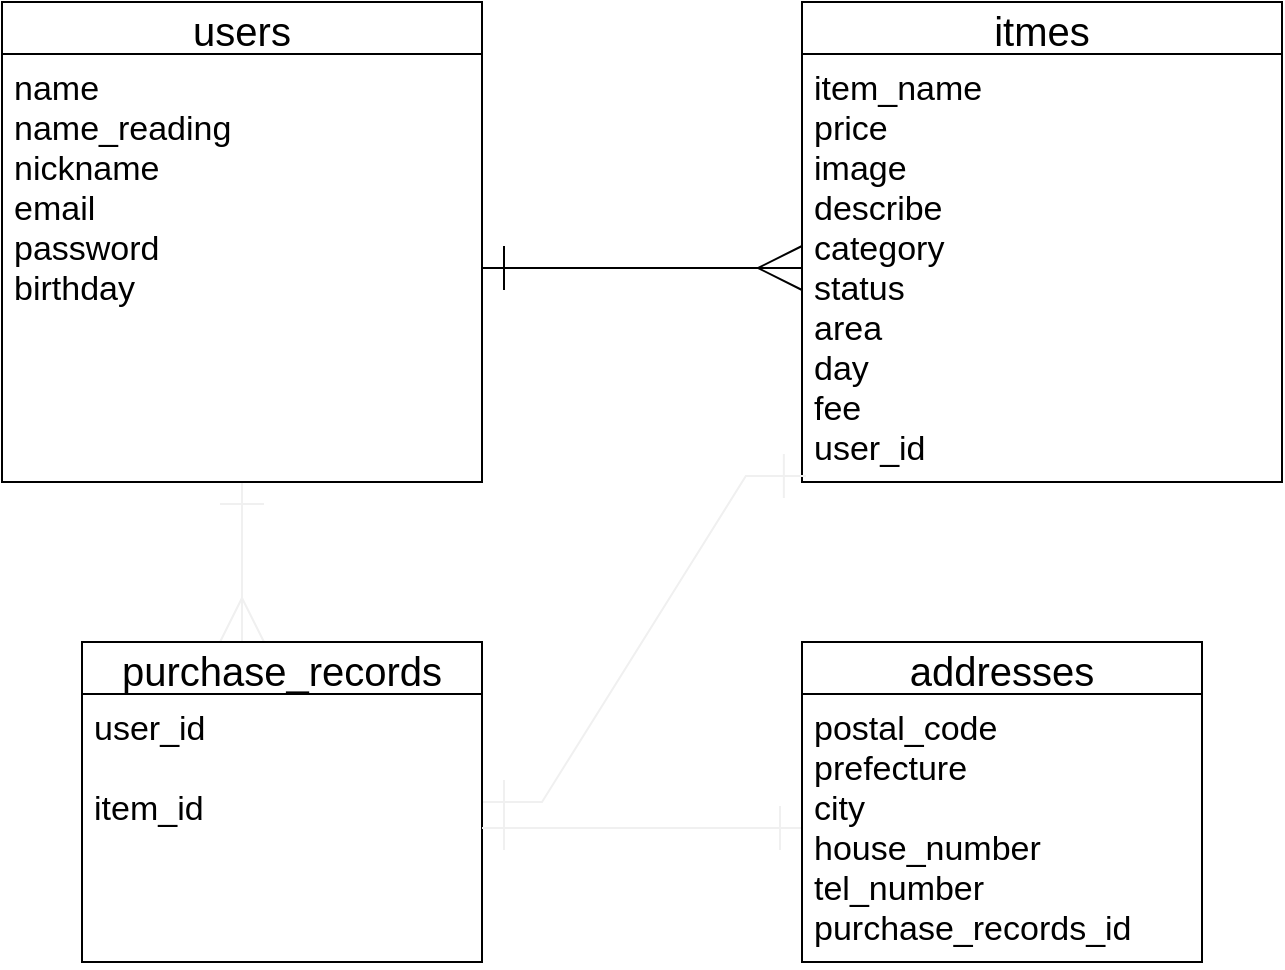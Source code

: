 <mxfile version="13.6.5">
    <diagram id="LzLwIEQKmzcZvtZww3rR" name="ページ1">
        <mxGraphModel dx="728" dy="680" grid="1" gridSize="10" guides="1" tooltips="1" connect="1" arrows="1" fold="1" page="1" pageScale="1" pageWidth="827" pageHeight="1169" math="0" shadow="0">
            <root>
                <mxCell id="0"/>
                <mxCell id="1" parent="0"/>
                <mxCell id="32" style="edgeStyle=orthogonalEdgeStyle;rounded=0;orthogonalLoop=1;jettySize=auto;html=1;entryX=0.4;entryY=0;entryDx=0;entryDy=0;entryPerimeter=0;startArrow=ERone;startFill=0;startSize=20;sourcePerimeterSpacing=0;endArrow=ERmany;endFill=0;endSize=20;targetPerimeterSpacing=0;strokeColor=#f0f0f0;fontSize=20;" parent="1" source="24" target="10" edge="1">
                    <mxGeometry relative="1" as="geometry"/>
                </mxCell>
                <mxCell id="31" style="edgeStyle=orthogonalEdgeStyle;rounded=0;orthogonalLoop=1;jettySize=auto;html=1;entryX=0;entryY=0.5;entryDx=0;entryDy=0;endArrow=ERmany;endFill=0;fontSize=20;targetPerimeterSpacing=0;endSize=20;startSize=20;sourcePerimeterSpacing=0;startArrow=ERone;startFill=0;" parent="1" source="25" target="7" edge="1">
                    <mxGeometry relative="1" as="geometry"/>
                </mxCell>
                <mxCell id="24" value="users" style="swimlane;fontStyle=0;childLayout=stackLayout;horizontal=1;startSize=26;horizontalStack=0;resizeParent=1;resizeParentMax=0;resizeLast=0;collapsible=1;marginBottom=0;align=center;fontSize=20;" parent="1" vertex="1">
                    <mxGeometry x="40" y="160" width="240" height="240" as="geometry"/>
                </mxCell>
                <mxCell id="25" value="name&#10;name_reading&#10;nickname&#10;email&#10;password&#10;birthday&#10;&#10;" style="text;strokeColor=none;fillColor=none;spacingLeft=4;spacingRight=4;overflow=hidden;rotatable=0;points=[[0,0.5],[1,0.5]];portConstraint=eastwest;fontSize=17;" parent="24" vertex="1">
                    <mxGeometry y="26" width="240" height="214" as="geometry"/>
                </mxCell>
                <mxCell id="6" value="itmes" style="swimlane;fontStyle=0;childLayout=stackLayout;horizontal=1;startSize=26;horizontalStack=0;resizeParent=1;resizeParentMax=0;resizeLast=0;collapsible=1;marginBottom=0;align=center;fontSize=20;" parent="1" vertex="1">
                    <mxGeometry x="440" y="160" width="240" height="240" as="geometry"/>
                </mxCell>
                <mxCell id="7" value="item_name&#10;price&#10;image&#10;describe&#10;category&#10;status&#10;area&#10;day&#10;fee&#10;user_id" style="text;strokeColor=none;fillColor=none;spacingLeft=4;spacingRight=4;overflow=hidden;rotatable=0;points=[[0,0.5],[1,0.5]];portConstraint=eastwest;fontSize=17;" parent="6" vertex="1">
                    <mxGeometry y="26" width="240" height="214" as="geometry"/>
                </mxCell>
                <mxCell id="34" style="edgeStyle=entityRelationEdgeStyle;rounded=0;orthogonalLoop=1;jettySize=auto;html=1;entryX=0.008;entryY=0.986;entryDx=0;entryDy=0;entryPerimeter=0;startArrow=ERone;startFill=0;startSize=20;sourcePerimeterSpacing=0;endArrow=ERone;endFill=0;endSize=20;targetPerimeterSpacing=0;strokeColor=#f0f0f0;fontSize=20;" parent="1" source="10" target="7" edge="1">
                    <mxGeometry relative="1" as="geometry"/>
                </mxCell>
                <mxCell id="10" value="purchase_records" style="swimlane;fontStyle=0;childLayout=stackLayout;horizontal=1;startSize=26;horizontalStack=0;resizeParent=1;resizeParentMax=0;resizeLast=0;collapsible=1;marginBottom=0;align=center;fontSize=20;" parent="1" vertex="1">
                    <mxGeometry x="80" y="480" width="200" height="160" as="geometry"/>
                </mxCell>
                <mxCell id="11" value="user_id&#10;&#10;item_id" style="text;strokeColor=none;fillColor=none;spacingLeft=4;spacingRight=4;overflow=hidden;rotatable=0;points=[[0,0.5],[1,0.5]];portConstraint=eastwest;fontSize=17;" parent="10" vertex="1">
                    <mxGeometry y="26" width="200" height="134" as="geometry"/>
                </mxCell>
                <mxCell id="35" style="edgeStyle=entityRelationEdgeStyle;rounded=0;orthogonalLoop=1;jettySize=auto;html=1;exitX=1;exitY=0.5;exitDx=0;exitDy=0;startArrow=ERone;startFill=0;startSize=20;sourcePerimeterSpacing=0;endArrow=ERone;endFill=0;endSize=20;targetPerimeterSpacing=0;strokeColor=#f0f0f0;fontSize=20;" parent="1" source="11" target="15" edge="1">
                    <mxGeometry relative="1" as="geometry"/>
                </mxCell>
                <mxCell id="14" value="addresses" style="swimlane;fontStyle=0;childLayout=stackLayout;horizontal=1;startSize=26;horizontalStack=0;resizeParent=1;resizeParentMax=0;resizeLast=0;collapsible=1;marginBottom=0;align=center;fontSize=20;" parent="1" vertex="1">
                    <mxGeometry x="440" y="480" width="200" height="160" as="geometry"/>
                </mxCell>
                <mxCell id="15" value="postal_code&#10;prefecture&#10;city&#10;house_number&#10;tel_number&#10;purchase_records_id" style="text;strokeColor=none;fillColor=none;spacingLeft=4;spacingRight=4;overflow=hidden;rotatable=0;points=[[0,0.5],[1,0.5]];portConstraint=eastwest;fontSize=17;" parent="14" vertex="1">
                    <mxGeometry y="26" width="200" height="134" as="geometry"/>
                </mxCell>
            </root>
        </mxGraphModel>
    </diagram>
</mxfile>